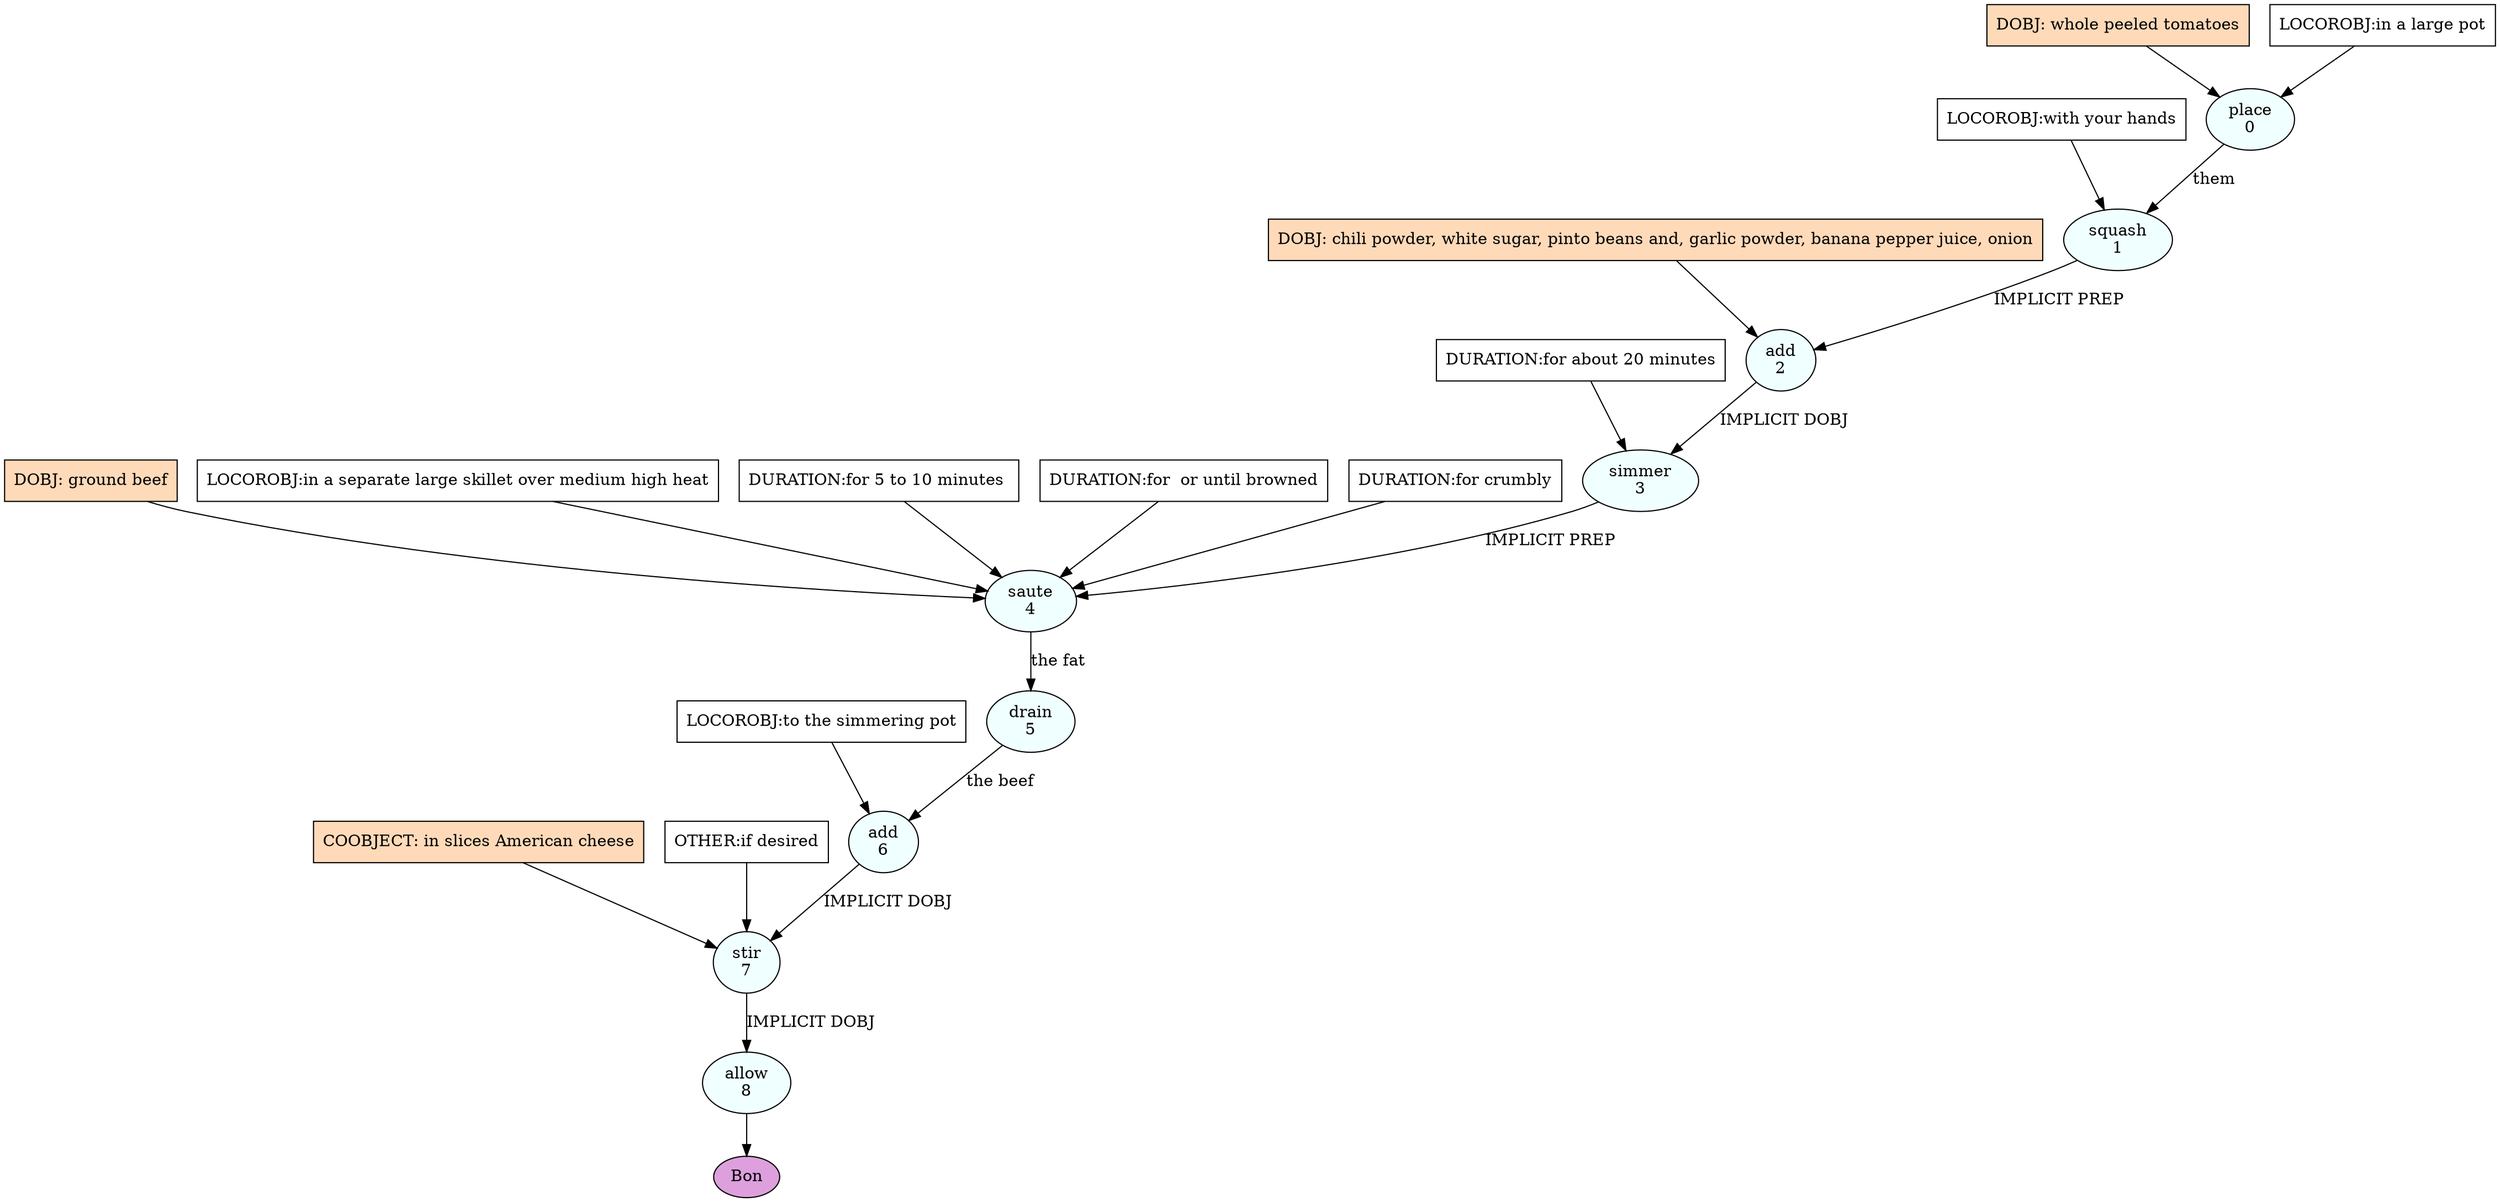 digraph recipe {
E0[label="place
0", shape=oval, style=filled, fillcolor=azure]
E1[label="squash
1", shape=oval, style=filled, fillcolor=azure]
E2[label="add
2", shape=oval, style=filled, fillcolor=azure]
E3[label="simmer
3", shape=oval, style=filled, fillcolor=azure]
E4[label="saute
4", shape=oval, style=filled, fillcolor=azure]
E5[label="drain
5", shape=oval, style=filled, fillcolor=azure]
E6[label="add
6", shape=oval, style=filled, fillcolor=azure]
E7[label="stir
7", shape=oval, style=filled, fillcolor=azure]
E8[label="allow
8", shape=oval, style=filled, fillcolor=azure]
D0[label="DOBJ: whole peeled tomatoes", shape=box, style=filled, fillcolor=peachpuff]
D0 -> E0
P0_0[label="LOCOROBJ:in a large pot", shape=box, style=filled, fillcolor=white]
P0_0 -> E0
E0 -> E1 [label="them"]
P1_0_0[label="LOCOROBJ:with your hands", shape=box, style=filled, fillcolor=white]
P1_0_0 -> E1
D2_ing[label="DOBJ: chili powder, white sugar, pinto beans and, garlic powder, banana pepper juice, onion", shape=box, style=filled, fillcolor=peachpuff]
D2_ing -> E2
E1 -> E2 [label="IMPLICIT PREP"]
E2 -> E3 [label="IMPLICIT DOBJ"]
P3_0_0[label="DURATION:for about 20 minutes", shape=box, style=filled, fillcolor=white]
P3_0_0 -> E3
D4_ing[label="DOBJ: ground beef", shape=box, style=filled, fillcolor=peachpuff]
D4_ing -> E4
E3 -> E4 [label="IMPLICIT PREP"]
P4_1_0[label="LOCOROBJ:in a separate large skillet over medium high heat", shape=box, style=filled, fillcolor=white]
P4_1_0 -> E4
P4_2_0[label="DURATION:for 5 to 10 minutes ", shape=box, style=filled, fillcolor=white]
P4_2_0 -> E4
P4_2_1[label="DURATION:for  or until browned", shape=box, style=filled, fillcolor=white]
P4_2_1 -> E4
P4_2_2[label="DURATION:for crumbly", shape=box, style=filled, fillcolor=white]
P4_2_2 -> E4
E4 -> E5 [label="the fat"]
E5 -> E6 [label="the beef"]
P6_0_0[label="LOCOROBJ:to the simmering pot", shape=box, style=filled, fillcolor=white]
P6_0_0 -> E6
E6 -> E7 [label="IMPLICIT DOBJ"]
P7_0_ing[label="COOBJECT: in slices American cheese", shape=box, style=filled, fillcolor=peachpuff]
P7_0_ing -> E7
P7_1_0[label="OTHER:if desired", shape=box, style=filled, fillcolor=white]
P7_1_0 -> E7
E7 -> E8 [label="IMPLICIT DOBJ"]
EOR[label="Bon", shape=oval, style=filled, fillcolor=plum]
E8 -> EOR
}
